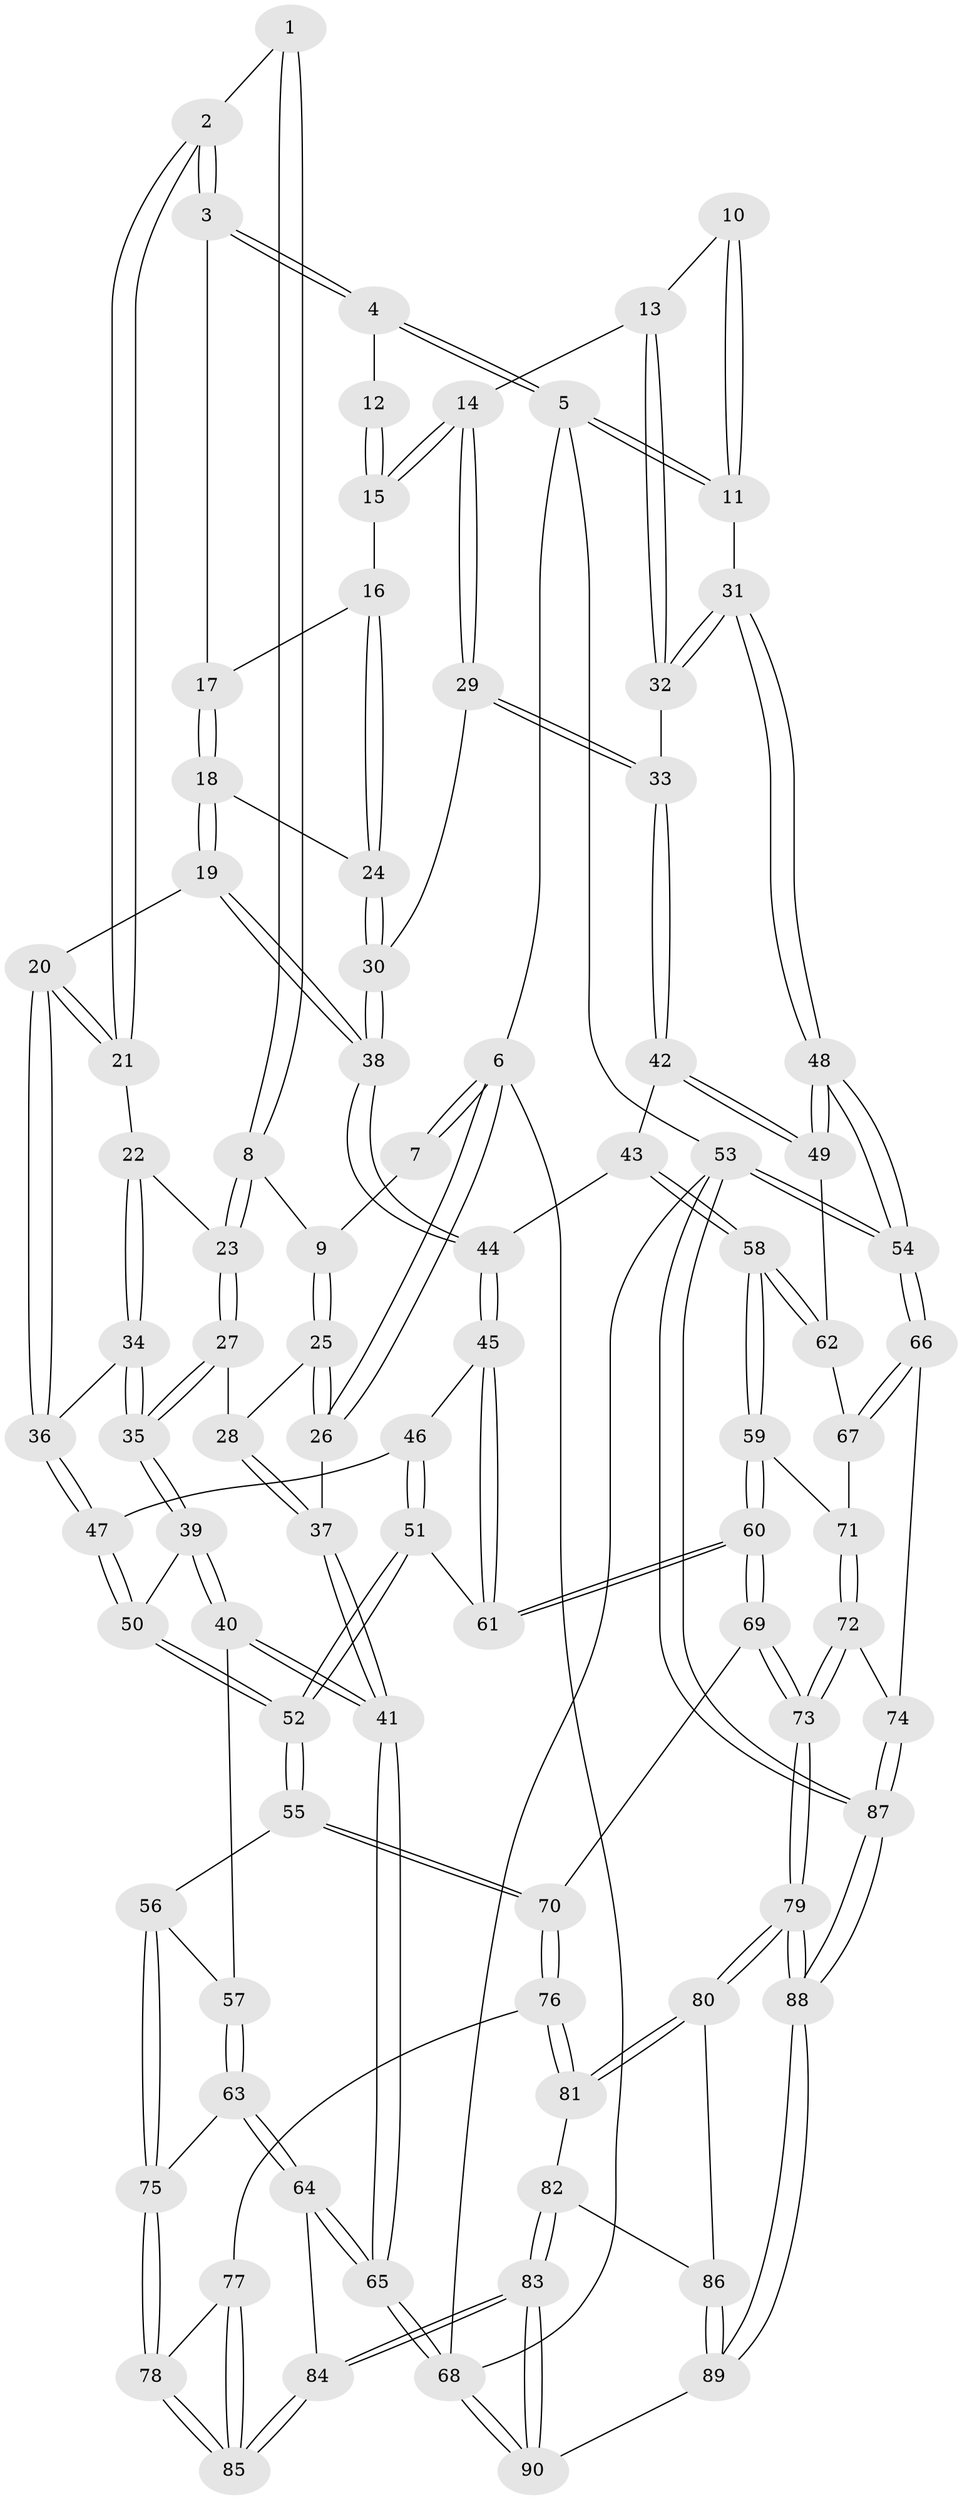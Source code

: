// coarse degree distribution, {4: 0.2777777777777778, 3: 0.09259259259259259, 5: 0.3888888888888889, 6: 0.16666666666666666, 2: 0.018518518518518517, 7: 0.037037037037037035, 8: 0.018518518518518517}
// Generated by graph-tools (version 1.1) at 2025/04/03/04/25 22:04:30]
// undirected, 90 vertices, 222 edges
graph export_dot {
graph [start="1"]
  node [color=gray90,style=filled];
  1 [pos="+0.25676836665112046+0"];
  2 [pos="+0.6094280949757718+0"];
  3 [pos="+0.6453656278720371+0"];
  4 [pos="+0.6590599167568262+0"];
  5 [pos="+1+0"];
  6 [pos="+0+0"];
  7 [pos="+0.07041251915151567+0"];
  8 [pos="+0.19802421231506934+0.09973950042500293"];
  9 [pos="+0.07488025997275989+0.11142811895257206"];
  10 [pos="+0.9384501278600207+0.1265410316995415"];
  11 [pos="+1+0"];
  12 [pos="+0.8810108832650484+0.12047342486395274"];
  13 [pos="+0.9321848426264108+0.19071717889410478"];
  14 [pos="+0.8821676842420311+0.2053532979330154"];
  15 [pos="+0.8669763726723776+0.18333257804909914"];
  16 [pos="+0.8194345117433905+0.17193248049672843"];
  17 [pos="+0.6670846971634085+0"];
  18 [pos="+0.7358978728243863+0.21208848819162912"];
  19 [pos="+0.5622152842049618+0.28297388199541296"];
  20 [pos="+0.55082189711796+0.27235299768013627"];
  21 [pos="+0.5706098166528017+0"];
  22 [pos="+0.3090028668779239+0.16589575909046517"];
  23 [pos="+0.22794535748323516+0.13350845184711838"];
  24 [pos="+0.7710389056249713+0.24671490759645096"];
  25 [pos="+0.05107866637206209+0.12267720824138943"];
  26 [pos="+0+0.039538555208533055"];
  27 [pos="+0.14137435265206483+0.28933814757417325"];
  28 [pos="+0.06789319219312749+0.2356786921761898"];
  29 [pos="+0.8582243344007708+0.29837367352369376"];
  30 [pos="+0.7836710163765601+0.2785964045504353"];
  31 [pos="+1+0.16881730938075584"];
  32 [pos="+0.9926262077684803+0.22306666848674434"];
  33 [pos="+0.8901230600092226+0.33337757118050254"];
  34 [pos="+0.3238612331624979+0.21131561946398061"];
  35 [pos="+0.1561936231917852+0.3414116403539063"];
  36 [pos="+0.3902865317348596+0.31506444058913"];
  37 [pos="+0+0.40504913780217405"];
  38 [pos="+0.6406981718796174+0.3966899821077349"];
  39 [pos="+0.15735805796836308+0.39293688913082003"];
  40 [pos="+0.08235147987520482+0.45541421303043705"];
  41 [pos="+0+0.42999760560361383"];
  42 [pos="+0.9249171424753216+0.42858611015240317"];
  43 [pos="+0.6885136467014104+0.4613538690212709"];
  44 [pos="+0.6461645753268407+0.4330501790883659"];
  45 [pos="+0.5402885937447712+0.515723377825818"];
  46 [pos="+0.4534881083377658+0.4251514285538345"];
  47 [pos="+0.3799872738168045+0.3372716135379937"];
  48 [pos="+1+0.5017515983549385"];
  49 [pos="+0.9780843597568222+0.4669950496412388"];
  50 [pos="+0.3090995071584671+0.41396100425033633"];
  51 [pos="+0.35807678476943927+0.5660125952395523"];
  52 [pos="+0.3503066306908812+0.5679260262964295"];
  53 [pos="+1+1"];
  54 [pos="+1+0.7470272259264509"];
  55 [pos="+0.3303006433913254+0.6090090443693635"];
  56 [pos="+0.31112305569790427+0.6203556587443655"];
  57 [pos="+0.08999623203865174+0.47274791440982095"];
  58 [pos="+0.7417613137421801+0.6158887790662373"];
  59 [pos="+0.7403586383447945+0.6251553217930328"];
  60 [pos="+0.5791841781989033+0.7246256457950736"];
  61 [pos="+0.533027374794557+0.5268334452469141"];
  62 [pos="+0.9086062967348533+0.5447321947014716"];
  63 [pos="+0.11675786292480825+0.7429788553835671"];
  64 [pos="+0+0.8332885966233373"];
  65 [pos="+0+0.8610311778432421"];
  66 [pos="+0.9491274857156774+0.7740449215088444"];
  67 [pos="+0.8860711198611495+0.6679564535107204"];
  68 [pos="+0+1"];
  69 [pos="+0.5746649238136051+0.7354219089418883"];
  70 [pos="+0.5113684768757484+0.7709172528549969"];
  71 [pos="+0.7564141204898241+0.6438990142177119"];
  72 [pos="+0.8228426441658933+0.8411525209408127"];
  73 [pos="+0.7665686882556869+0.8846675861329094"];
  74 [pos="+0.8306284579620787+0.8393593096168236"];
  75 [pos="+0.19697881753742796+0.7534610887733937"];
  76 [pos="+0.5113290910140673+0.7709898828354015"];
  77 [pos="+0.510089676002475+0.7716379187711122"];
  78 [pos="+0.22616039831703372+0.7943622383161033"];
  79 [pos="+0.7601450123120044+0.9063456460665124"];
  80 [pos="+0.593630313886569+0.9357270713702416"];
  81 [pos="+0.5175881999749076+0.8118026672263641"];
  82 [pos="+0.4889199293898651+0.9270890599133452"];
  83 [pos="+0.3012526874618756+1"];
  84 [pos="+0.2951594988665261+1"];
  85 [pos="+0.29350547503500024+0.9673198783503751"];
  86 [pos="+0.5624441079693149+0.9863453717683138"];
  87 [pos="+1+1"];
  88 [pos="+0.7844210294974246+1"];
  89 [pos="+0.5443308180492675+1"];
  90 [pos="+0.30973472691720805+1"];
  1 -- 2;
  1 -- 8;
  1 -- 8;
  2 -- 3;
  2 -- 3;
  2 -- 21;
  2 -- 21;
  3 -- 4;
  3 -- 4;
  3 -- 17;
  4 -- 5;
  4 -- 5;
  4 -- 12;
  5 -- 6;
  5 -- 11;
  5 -- 11;
  5 -- 53;
  6 -- 7;
  6 -- 7;
  6 -- 26;
  6 -- 26;
  6 -- 68;
  7 -- 9;
  8 -- 9;
  8 -- 23;
  8 -- 23;
  9 -- 25;
  9 -- 25;
  10 -- 11;
  10 -- 11;
  10 -- 13;
  11 -- 31;
  12 -- 15;
  12 -- 15;
  13 -- 14;
  13 -- 32;
  13 -- 32;
  14 -- 15;
  14 -- 15;
  14 -- 29;
  14 -- 29;
  15 -- 16;
  16 -- 17;
  16 -- 24;
  16 -- 24;
  17 -- 18;
  17 -- 18;
  18 -- 19;
  18 -- 19;
  18 -- 24;
  19 -- 20;
  19 -- 38;
  19 -- 38;
  20 -- 21;
  20 -- 21;
  20 -- 36;
  20 -- 36;
  21 -- 22;
  22 -- 23;
  22 -- 34;
  22 -- 34;
  23 -- 27;
  23 -- 27;
  24 -- 30;
  24 -- 30;
  25 -- 26;
  25 -- 26;
  25 -- 28;
  26 -- 37;
  27 -- 28;
  27 -- 35;
  27 -- 35;
  28 -- 37;
  28 -- 37;
  29 -- 30;
  29 -- 33;
  29 -- 33;
  30 -- 38;
  30 -- 38;
  31 -- 32;
  31 -- 32;
  31 -- 48;
  31 -- 48;
  32 -- 33;
  33 -- 42;
  33 -- 42;
  34 -- 35;
  34 -- 35;
  34 -- 36;
  35 -- 39;
  35 -- 39;
  36 -- 47;
  36 -- 47;
  37 -- 41;
  37 -- 41;
  38 -- 44;
  38 -- 44;
  39 -- 40;
  39 -- 40;
  39 -- 50;
  40 -- 41;
  40 -- 41;
  40 -- 57;
  41 -- 65;
  41 -- 65;
  42 -- 43;
  42 -- 49;
  42 -- 49;
  43 -- 44;
  43 -- 58;
  43 -- 58;
  44 -- 45;
  44 -- 45;
  45 -- 46;
  45 -- 61;
  45 -- 61;
  46 -- 47;
  46 -- 51;
  46 -- 51;
  47 -- 50;
  47 -- 50;
  48 -- 49;
  48 -- 49;
  48 -- 54;
  48 -- 54;
  49 -- 62;
  50 -- 52;
  50 -- 52;
  51 -- 52;
  51 -- 52;
  51 -- 61;
  52 -- 55;
  52 -- 55;
  53 -- 54;
  53 -- 54;
  53 -- 87;
  53 -- 87;
  53 -- 68;
  54 -- 66;
  54 -- 66;
  55 -- 56;
  55 -- 70;
  55 -- 70;
  56 -- 57;
  56 -- 75;
  56 -- 75;
  57 -- 63;
  57 -- 63;
  58 -- 59;
  58 -- 59;
  58 -- 62;
  58 -- 62;
  59 -- 60;
  59 -- 60;
  59 -- 71;
  60 -- 61;
  60 -- 61;
  60 -- 69;
  60 -- 69;
  62 -- 67;
  63 -- 64;
  63 -- 64;
  63 -- 75;
  64 -- 65;
  64 -- 65;
  64 -- 84;
  65 -- 68;
  65 -- 68;
  66 -- 67;
  66 -- 67;
  66 -- 74;
  67 -- 71;
  68 -- 90;
  68 -- 90;
  69 -- 70;
  69 -- 73;
  69 -- 73;
  70 -- 76;
  70 -- 76;
  71 -- 72;
  71 -- 72;
  72 -- 73;
  72 -- 73;
  72 -- 74;
  73 -- 79;
  73 -- 79;
  74 -- 87;
  74 -- 87;
  75 -- 78;
  75 -- 78;
  76 -- 77;
  76 -- 81;
  76 -- 81;
  77 -- 78;
  77 -- 85;
  77 -- 85;
  78 -- 85;
  78 -- 85;
  79 -- 80;
  79 -- 80;
  79 -- 88;
  79 -- 88;
  80 -- 81;
  80 -- 81;
  80 -- 86;
  81 -- 82;
  82 -- 83;
  82 -- 83;
  82 -- 86;
  83 -- 84;
  83 -- 84;
  83 -- 90;
  83 -- 90;
  84 -- 85;
  84 -- 85;
  86 -- 89;
  86 -- 89;
  87 -- 88;
  87 -- 88;
  88 -- 89;
  88 -- 89;
  89 -- 90;
}
